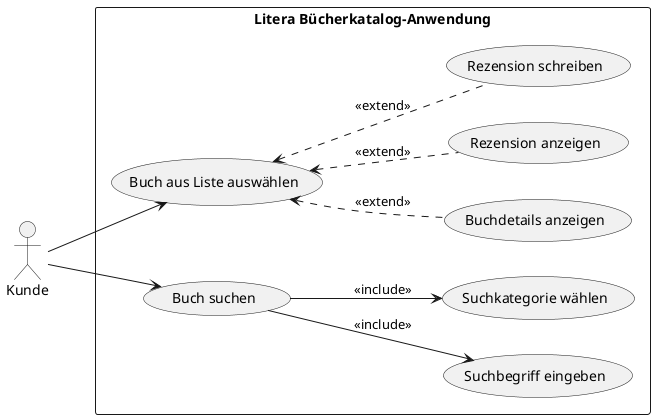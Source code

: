 @startuml
left to right direction
skinparam packageStyle rectangle

actor Kunde

rectangle "Litera Bücherkatalog-Anwendung" {
  usecase "Suchbegriff eingeben" as U1
  usecase "Suchkategorie wählen" as U2
  usecase "Buch suchen" as U3
  usecase "Buch aus Liste auswählen" as U4
  usecase "Buchdetails anzeigen" as U5
  usecase "Rezension anzeigen" as U6
  usecase "Rezension schreiben" as U7
}


Kunde --> U4
Kunde --> U3


U3 --> U1 : <<include>>
U3 --> U2 : <<include>>

U5 .u.> U4 : <<extend>>
U6 .u.> U4 : <<extend>>
U7 .u.> U4 : <<extend>>

@enduml